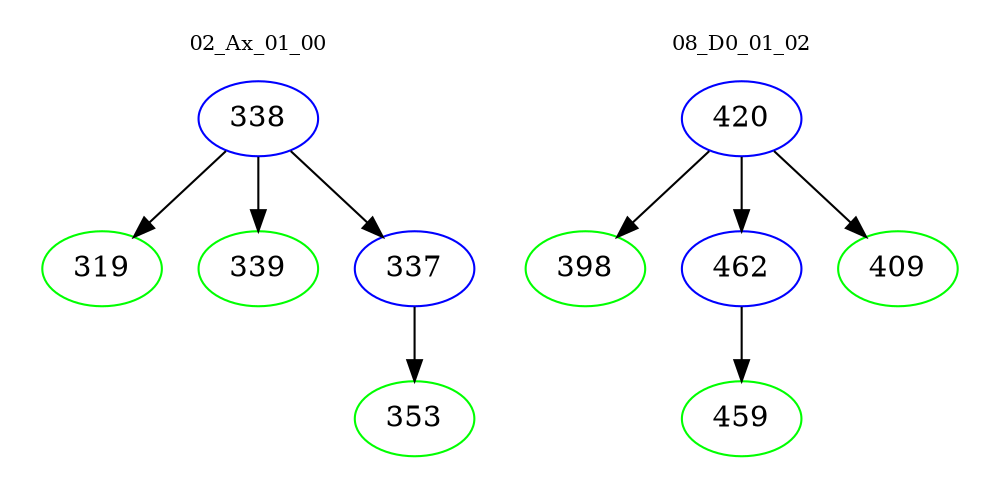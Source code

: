 digraph{
subgraph cluster_0 {
color = white
label = "02_Ax_01_00";
fontsize=10;
T0_338 [label="338", color="blue"]
T0_338 -> T0_319 [color="black"]
T0_319 [label="319", color="green"]
T0_338 -> T0_339 [color="black"]
T0_339 [label="339", color="green"]
T0_338 -> T0_337 [color="black"]
T0_337 [label="337", color="blue"]
T0_337 -> T0_353 [color="black"]
T0_353 [label="353", color="green"]
}
subgraph cluster_1 {
color = white
label = "08_D0_01_02";
fontsize=10;
T1_420 [label="420", color="blue"]
T1_420 -> T1_398 [color="black"]
T1_398 [label="398", color="green"]
T1_420 -> T1_462 [color="black"]
T1_462 [label="462", color="blue"]
T1_462 -> T1_459 [color="black"]
T1_459 [label="459", color="green"]
T1_420 -> T1_409 [color="black"]
T1_409 [label="409", color="green"]
}
}
